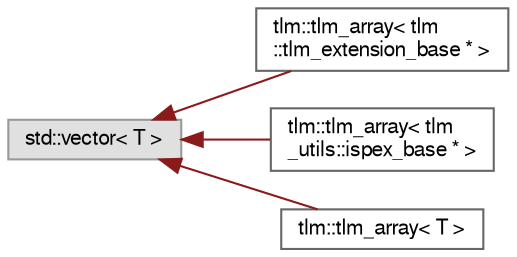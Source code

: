 digraph "Graphical Class Hierarchy"
{
 // LATEX_PDF_SIZE
  bgcolor="transparent";
  edge [fontname=FreeSans,fontsize=10,labelfontname=FreeSans,labelfontsize=10];
  node [fontname=FreeSans,fontsize=10,shape=box,height=0.2,width=0.4];
  rankdir="LR";
  Node0 [id="Node000000",label="std::vector\< T \>",height=0.2,width=0.4,color="grey60", fillcolor="#E0E0E0", style="filled",tooltip=" "];
  Node0 -> Node1 [id="edge2_Node000000_Node000001",dir="back",color="firebrick4",style="solid",tooltip=" "];
  Node1 [id="Node000001",label="tlm::tlm_array\< tlm\l::tlm_extension_base * \>",height=0.2,width=0.4,color="grey40", fillcolor="white", style="filled",URL="$a01197.html",tooltip=" "];
  Node0 -> Node2 [id="edge3_Node000000_Node000002",dir="back",color="firebrick4",style="solid",tooltip=" "];
  Node2 [id="Node000002",label="tlm::tlm_array\< tlm\l_utils::ispex_base * \>",height=0.2,width=0.4,color="grey40", fillcolor="white", style="filled",URL="$a01197.html",tooltip=" "];
  Node0 -> Node3 [id="edge4_Node000000_Node000003",dir="back",color="firebrick4",style="solid",tooltip=" "];
  Node3 [id="Node000003",label="tlm::tlm_array\< T \>",height=0.2,width=0.4,color="grey40", fillcolor="white", style="filled",URL="$a01197.html",tooltip=" "];
}
